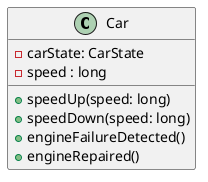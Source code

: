 @startuml

class Car {
- carState: CarState
- speed : long
+ speedUp(speed: long)
+ speedDown(speed: long)
+ engineFailureDetected()
+ engineRepaired()
}

@enduml
